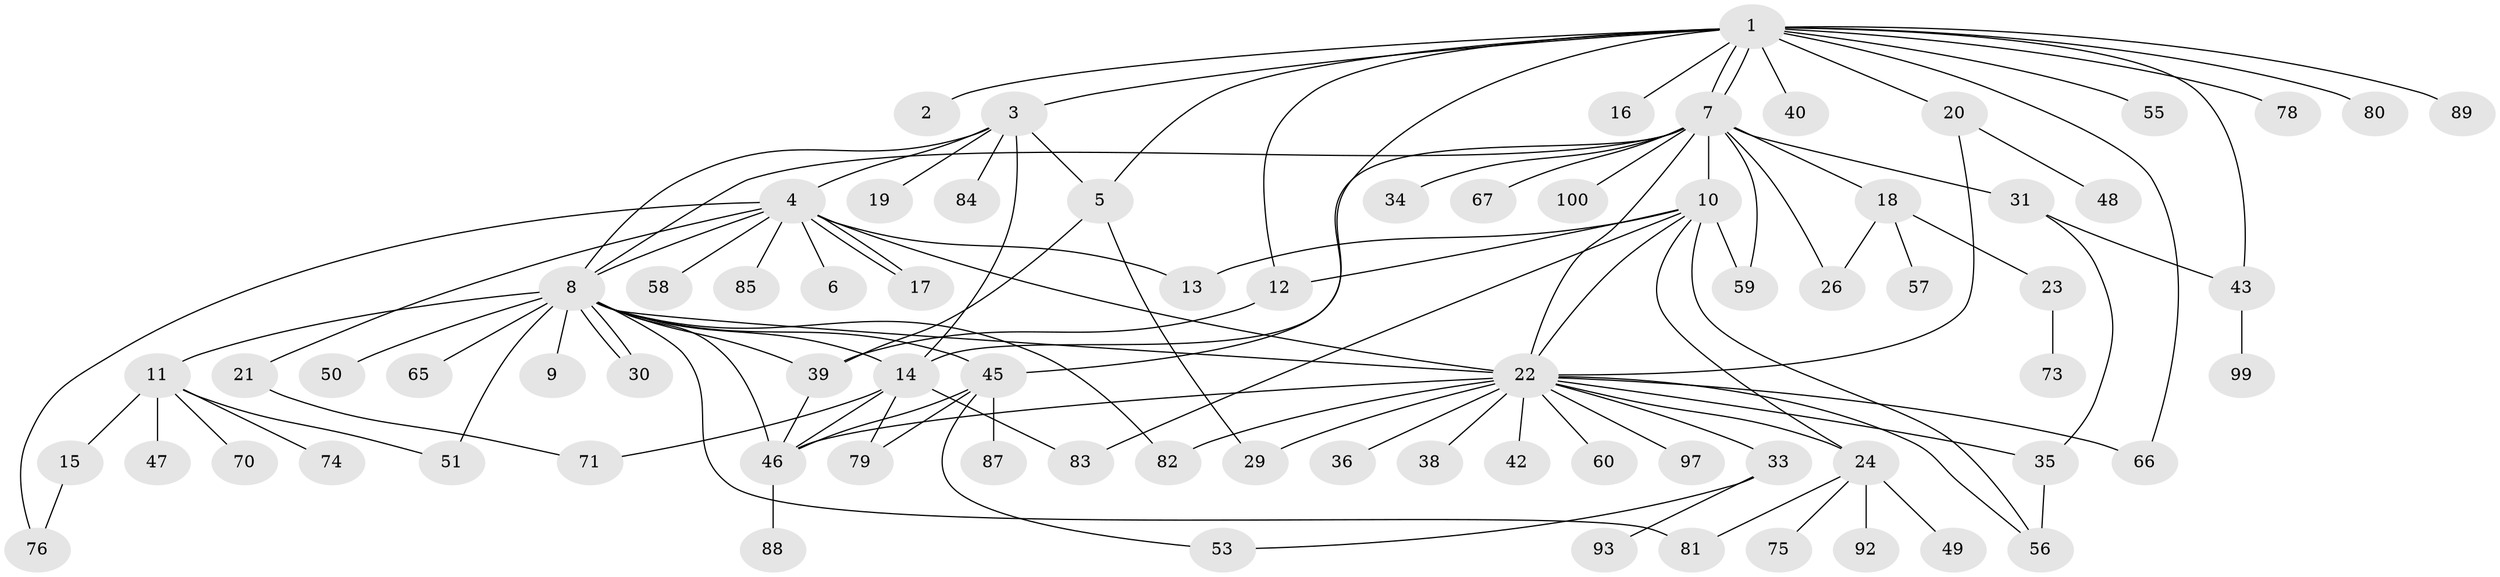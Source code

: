 // original degree distribution, {15: 0.01, 1: 0.44, 6: 0.03, 10: 0.01, 4: 0.05, 13: 0.02, 17: 0.01, 8: 0.02, 7: 0.02, 3: 0.15, 2: 0.23, 5: 0.01}
// Generated by graph-tools (version 1.1) at 2025/11/02/21/25 10:11:09]
// undirected, 76 vertices, 113 edges
graph export_dot {
graph [start="1"]
  node [color=gray90,style=filled];
  1 [super="+96"];
  2;
  3 [super="+62"];
  4 [super="+27"];
  5;
  6;
  7 [super="+95"];
  8 [super="+41"];
  9;
  10 [super="+54"];
  11 [super="+61"];
  12 [super="+37"];
  13 [super="+72"];
  14 [super="+77"];
  15 [super="+25"];
  16;
  17;
  18 [super="+68"];
  19;
  20;
  21 [super="+63"];
  22 [super="+28"];
  23;
  24 [super="+86"];
  26 [super="+32"];
  29;
  30;
  31 [super="+44"];
  33;
  34;
  35 [super="+91"];
  36;
  38;
  39 [super="+52"];
  40;
  42;
  43 [super="+94"];
  45 [super="+69"];
  46;
  47;
  48;
  49;
  50;
  51 [super="+90"];
  53;
  55;
  56 [super="+98"];
  57;
  58;
  59;
  60 [super="+64"];
  65;
  66;
  67;
  70;
  71;
  73;
  74;
  75;
  76;
  78;
  79;
  80;
  81;
  82;
  83;
  84;
  85;
  87;
  88;
  89;
  92;
  93;
  97;
  99;
  100;
  1 -- 2;
  1 -- 3;
  1 -- 7;
  1 -- 7;
  1 -- 16;
  1 -- 20;
  1 -- 40;
  1 -- 43;
  1 -- 55;
  1 -- 66;
  1 -- 78;
  1 -- 80;
  1 -- 89;
  1 -- 45;
  1 -- 5;
  1 -- 12;
  3 -- 4;
  3 -- 5;
  3 -- 14;
  3 -- 19;
  3 -- 8;
  3 -- 84;
  4 -- 6;
  4 -- 13;
  4 -- 17;
  4 -- 17;
  4 -- 21;
  4 -- 22;
  4 -- 58;
  4 -- 85;
  4 -- 8;
  4 -- 76;
  5 -- 29;
  5 -- 39;
  7 -- 8;
  7 -- 10;
  7 -- 18;
  7 -- 22;
  7 -- 26;
  7 -- 31;
  7 -- 34;
  7 -- 59;
  7 -- 67;
  7 -- 100;
  7 -- 14;
  8 -- 9;
  8 -- 11;
  8 -- 14;
  8 -- 22;
  8 -- 30;
  8 -- 30;
  8 -- 45;
  8 -- 46;
  8 -- 50;
  8 -- 51;
  8 -- 65;
  8 -- 81;
  8 -- 82;
  8 -- 39;
  10 -- 12;
  10 -- 13 [weight=2];
  10 -- 24;
  10 -- 22;
  10 -- 59;
  10 -- 83;
  10 -- 56;
  11 -- 15;
  11 -- 47;
  11 -- 51;
  11 -- 70;
  11 -- 74;
  12 -- 39;
  14 -- 46;
  14 -- 71;
  14 -- 79;
  14 -- 83;
  15 -- 76;
  18 -- 23;
  18 -- 26;
  18 -- 57;
  20 -- 22;
  20 -- 48;
  21 -- 71;
  22 -- 36;
  22 -- 38;
  22 -- 42;
  22 -- 46;
  22 -- 56;
  22 -- 66;
  22 -- 82;
  22 -- 33;
  22 -- 97;
  22 -- 24;
  22 -- 60;
  22 -- 29;
  22 -- 35;
  23 -- 73;
  24 -- 49;
  24 -- 75;
  24 -- 92;
  24 -- 81;
  31 -- 35;
  31 -- 43;
  33 -- 53;
  33 -- 93;
  35 -- 56;
  39 -- 46;
  43 -- 99;
  45 -- 53;
  45 -- 79;
  45 -- 46;
  45 -- 87;
  46 -- 88;
}
